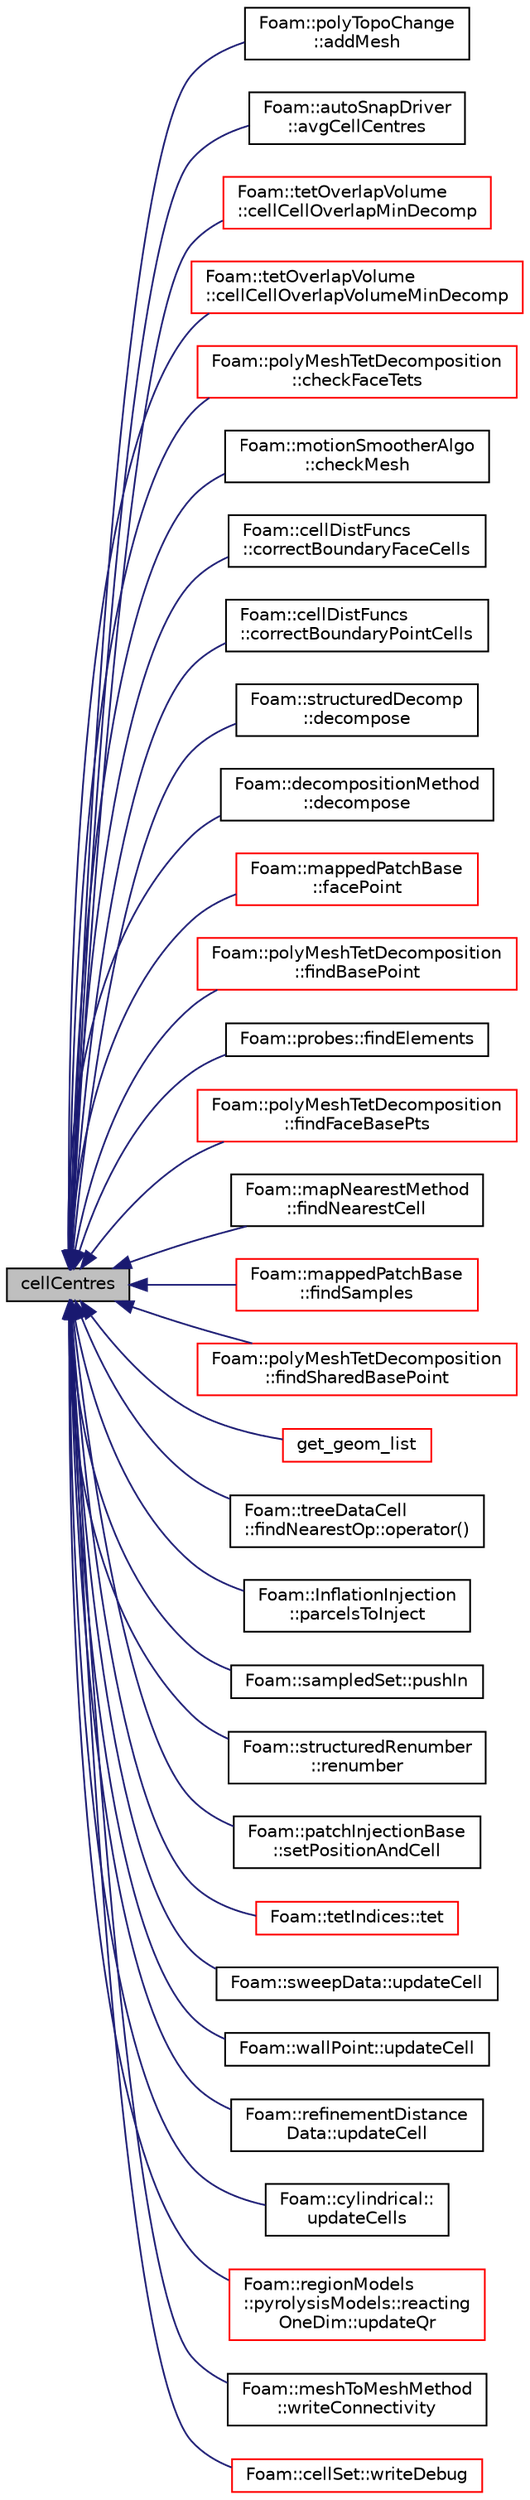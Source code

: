 digraph "cellCentres"
{
  bgcolor="transparent";
  edge [fontname="Helvetica",fontsize="10",labelfontname="Helvetica",labelfontsize="10"];
  node [fontname="Helvetica",fontsize="10",shape=record];
  rankdir="LR";
  Node1 [label="cellCentres",height=0.2,width=0.4,color="black", fillcolor="grey75", style="filled", fontcolor="black"];
  Node1 -> Node2 [dir="back",color="midnightblue",fontsize="10",style="solid",fontname="Helvetica"];
  Node2 [label="Foam::polyTopoChange\l::addMesh",height=0.2,width=0.4,color="black",URL="$a01937.html#a1f97630a2e6369203b99c1d1d1c3cff3",tooltip="Add all points/faces/cells of mesh. Additional offset for patch. "];
  Node1 -> Node3 [dir="back",color="midnightblue",fontsize="10",style="solid",fontname="Helvetica"];
  Node3 [label="Foam::autoSnapDriver\l::avgCellCentres",height=0.2,width=0.4,color="black",URL="$a00088.html#a9a5472df0725c810bc826b246e36068b",tooltip="Helper: calculate average cell centre per point. "];
  Node1 -> Node4 [dir="back",color="midnightblue",fontsize="10",style="solid",fontname="Helvetica"];
  Node4 [label="Foam::tetOverlapVolume\l::cellCellOverlapMinDecomp",height=0.2,width=0.4,color="red",URL="$a02569.html#ad7d2fcd3e6fe707b574ad52fecb2b319",tooltip="Return true if olverlap volume is greater than threshold. "];
  Node1 -> Node5 [dir="back",color="midnightblue",fontsize="10",style="solid",fontname="Helvetica"];
  Node5 [label="Foam::tetOverlapVolume\l::cellCellOverlapVolumeMinDecomp",height=0.2,width=0.4,color="red",URL="$a02569.html#ac07b93de89840367af8c4144a41b064d",tooltip="Calculates the overlap volume. "];
  Node1 -> Node6 [dir="back",color="midnightblue",fontsize="10",style="solid",fontname="Helvetica"];
  Node6 [label="Foam::polyMeshTetDecomposition\l::checkFaceTets",height=0.2,width=0.4,color="red",URL="$a01922.html#a73ef5247a1e78210c08a4a9ef6222e9f",tooltip="Check face-decomposition tet volume. "];
  Node1 -> Node7 [dir="back",color="midnightblue",fontsize="10",style="solid",fontname="Helvetica"];
  Node7 [label="Foam::motionSmootherAlgo\l::checkMesh",height=0.2,width=0.4,color="black",URL="$a01530.html#a078476cf74c48ec612d310bebc06f0f0",tooltip="Check (subset of mesh including baffles) with mesh settings. "];
  Node1 -> Node8 [dir="back",color="midnightblue",fontsize="10",style="solid",fontname="Helvetica"];
  Node8 [label="Foam::cellDistFuncs\l::correctBoundaryFaceCells",height=0.2,width=0.4,color="black",URL="$a00212.html#a5198bdca2e34eb1b084a525b90740576",tooltip="Correct all cells connected to boundary (via face). Sets values in. "];
  Node1 -> Node9 [dir="back",color="midnightblue",fontsize="10",style="solid",fontname="Helvetica"];
  Node9 [label="Foam::cellDistFuncs\l::correctBoundaryPointCells",height=0.2,width=0.4,color="black",URL="$a00212.html#a7438151f39b383ddccb8cb95cf77202f",tooltip="Correct all cells connected to wall (via point). Sets values in. "];
  Node1 -> Node10 [dir="back",color="midnightblue",fontsize="10",style="solid",fontname="Helvetica"];
  Node10 [label="Foam::structuredDecomp\l::decompose",height=0.2,width=0.4,color="black",URL="$a02456.html#a971139d60fbf525c8a4dae56d9a386da",tooltip="Return for every coordinate the wanted processor number. Use the. "];
  Node1 -> Node11 [dir="back",color="midnightblue",fontsize="10",style="solid",fontname="Helvetica"];
  Node11 [label="Foam::decompositionMethod\l::decompose",height=0.2,width=0.4,color="black",URL="$a00506.html#a9e5348f6d62778dc2721d9646d92c3d2"];
  Node1 -> Node12 [dir="back",color="midnightblue",fontsize="10",style="solid",fontname="Helvetica"];
  Node12 [label="Foam::mappedPatchBase\l::facePoint",height=0.2,width=0.4,color="red",URL="$a01420.html#ae44e759f2387683eacab8a3099f477c7",tooltip="Get a point on the face given a face decomposition method: "];
  Node1 -> Node13 [dir="back",color="midnightblue",fontsize="10",style="solid",fontname="Helvetica"];
  Node13 [label="Foam::polyMeshTetDecomposition\l::findBasePoint",height=0.2,width=0.4,color="red",URL="$a01922.html#a7a36a39125ed9c7b3e64590d21354995",tooltip="Find the base point to use for a minimum triangle. "];
  Node1 -> Node14 [dir="back",color="midnightblue",fontsize="10",style="solid",fontname="Helvetica"];
  Node14 [label="Foam::probes::findElements",height=0.2,width=0.4,color="black",URL="$a01974.html#a852f621399b6ee1f3467e69a1d5fe8b4",tooltip="Find cells and faces containing probes. "];
  Node1 -> Node15 [dir="back",color="midnightblue",fontsize="10",style="solid",fontname="Helvetica"];
  Node15 [label="Foam::polyMeshTetDecomposition\l::findFaceBasePts",height=0.2,width=0.4,color="red",URL="$a01922.html#a3336759b0c761efa929d4adf95831754",tooltip="Find a suitable base point for each face for decomposition. "];
  Node1 -> Node16 [dir="back",color="midnightblue",fontsize="10",style="solid",fontname="Helvetica"];
  Node16 [label="Foam::mapNearestMethod\l::findNearestCell",height=0.2,width=0.4,color="black",URL="$a01410.html#ad0623333b8d617a6055c59b3238d797e",tooltip="Find the nearest cell on mesh2 for cell1 on mesh1. "];
  Node1 -> Node17 [dir="back",color="midnightblue",fontsize="10",style="solid",fontname="Helvetica"];
  Node17 [label="Foam::mappedPatchBase\l::findSamples",height=0.2,width=0.4,color="red",URL="$a01420.html#af1dadf58aa8d06f7448d1859188f909d",tooltip="Find cells/faces containing samples. "];
  Node1 -> Node18 [dir="back",color="midnightblue",fontsize="10",style="solid",fontname="Helvetica"];
  Node18 [label="Foam::polyMeshTetDecomposition\l::findSharedBasePoint",height=0.2,width=0.4,color="red",URL="$a01922.html#a2f82d46e9cd43696e0df7c9a70139382",tooltip="Find the first suitable base point to use for a minimum. "];
  Node1 -> Node19 [dir="back",color="midnightblue",fontsize="10",style="solid",fontname="Helvetica"];
  Node19 [label="get_geom_list",height=0.2,width=0.4,color="red",URL="$a09610.html#a0bed30ccd3cd22e31f2d5064fb405dec"];
  Node1 -> Node20 [dir="back",color="midnightblue",fontsize="10",style="solid",fontname="Helvetica"];
  Node20 [label="Foam::treeDataCell\l::findNearestOp::operator()",height=0.2,width=0.4,color="black",URL="$a00807.html#a729f81361ac2cf97bbda7e0282e7e8cb"];
  Node1 -> Node21 [dir="back",color="midnightblue",fontsize="10",style="solid",fontname="Helvetica"];
  Node21 [label="Foam::InflationInjection\l::parcelsToInject",height=0.2,width=0.4,color="black",URL="$a01093.html#a4c4730db6620caeb697dfb15e7ed265a",tooltip="Number of parcels to introduce relative to SOI. "];
  Node1 -> Node22 [dir="back",color="midnightblue",fontsize="10",style="solid",fontname="Helvetica"];
  Node22 [label="Foam::sampledSet::pushIn",height=0.2,width=0.4,color="black",URL="$a02228.html#a3cdce4ff303aa4b3d224943b995e7a29",tooltip="Moves sample in direction of -n to it is &#39;inside&#39; of faceI. "];
  Node1 -> Node23 [dir="back",color="midnightblue",fontsize="10",style="solid",fontname="Helvetica"];
  Node23 [label="Foam::structuredRenumber\l::renumber",height=0.2,width=0.4,color="black",URL="$a02457.html#a8c8c314aed6bcca51f2e7ae9a90f1b82",tooltip="Return the order in which cells need to be visited, i.e. "];
  Node1 -> Node24 [dir="back",color="midnightblue",fontsize="10",style="solid",fontname="Helvetica"];
  Node24 [label="Foam::patchInjectionBase\l::setPositionAndCell",height=0.2,width=0.4,color="black",URL="$a01804.html#a2be87394634fdebc9510fbd86c3814d4",tooltip="Set the injection position and owner cell, tetFace and tetPt. "];
  Node1 -> Node25 [dir="back",color="midnightblue",fontsize="10",style="solid",fontname="Helvetica"];
  Node25 [label="Foam::tetIndices::tet",height=0.2,width=0.4,color="red",URL="$a02567.html#abb6833818ccf906c21e0a434a44c7f8e",tooltip="Return the geometry corresponding to this tet from the. "];
  Node1 -> Node26 [dir="back",color="midnightblue",fontsize="10",style="solid",fontname="Helvetica"];
  Node26 [label="Foam::sweepData::updateCell",height=0.2,width=0.4,color="black",URL="$a02512.html#af27c85d91a7a9000f4bfcefe4f68d3e8",tooltip="Influence of neighbouring face. "];
  Node1 -> Node27 [dir="back",color="midnightblue",fontsize="10",style="solid",fontname="Helvetica"];
  Node27 [label="Foam::wallPoint::updateCell",height=0.2,width=0.4,color="black",URL="$a02843.html#aea94798a45ebc09b63280b8101b232ac",tooltip="Influence of neighbouring face. "];
  Node1 -> Node28 [dir="back",color="midnightblue",fontsize="10",style="solid",fontname="Helvetica"];
  Node28 [label="Foam::refinementDistance\lData::updateCell",height=0.2,width=0.4,color="black",URL="$a02110.html#af886bbd874720156ec969efa27c41a40",tooltip="Influence of neighbouring face. "];
  Node1 -> Node29 [dir="back",color="midnightblue",fontsize="10",style="solid",fontname="Helvetica"];
  Node29 [label="Foam::cylindrical::\lupdateCells",height=0.2,width=0.4,color="black",URL="$a00494.html#adf585f3d2f8c4e234c036801b6b41611",tooltip="Update the rotation for a list of cells. "];
  Node1 -> Node30 [dir="back",color="midnightblue",fontsize="10",style="solid",fontname="Helvetica"];
  Node30 [label="Foam::regionModels\l::pyrolysisModels::reacting\lOneDim::updateQr",height=0.2,width=0.4,color="red",URL="$a02088.html#a7f226e9587fdbd0707a2d93c76e91aaf",tooltip="Update radiative flux in pyrolysis region. "];
  Node1 -> Node31 [dir="back",color="midnightblue",fontsize="10",style="solid",fontname="Helvetica"];
  Node31 [label="Foam::meshToMeshMethod\l::writeConnectivity",height=0.2,width=0.4,color="black",URL="$a01476.html#ae82c533c2ce57637a85f118d88a5bf40",tooltip="Write the connectivity (debugging) "];
  Node1 -> Node32 [dir="back",color="midnightblue",fontsize="10",style="solid",fontname="Helvetica"];
  Node32 [label="Foam::cellSet::writeDebug",height=0.2,width=0.4,color="red",URL="$a00227.html#a2e0459def09f570b9eec9aeabd517d5f",tooltip="Write maxLen items with label and coordinates. "];
}
